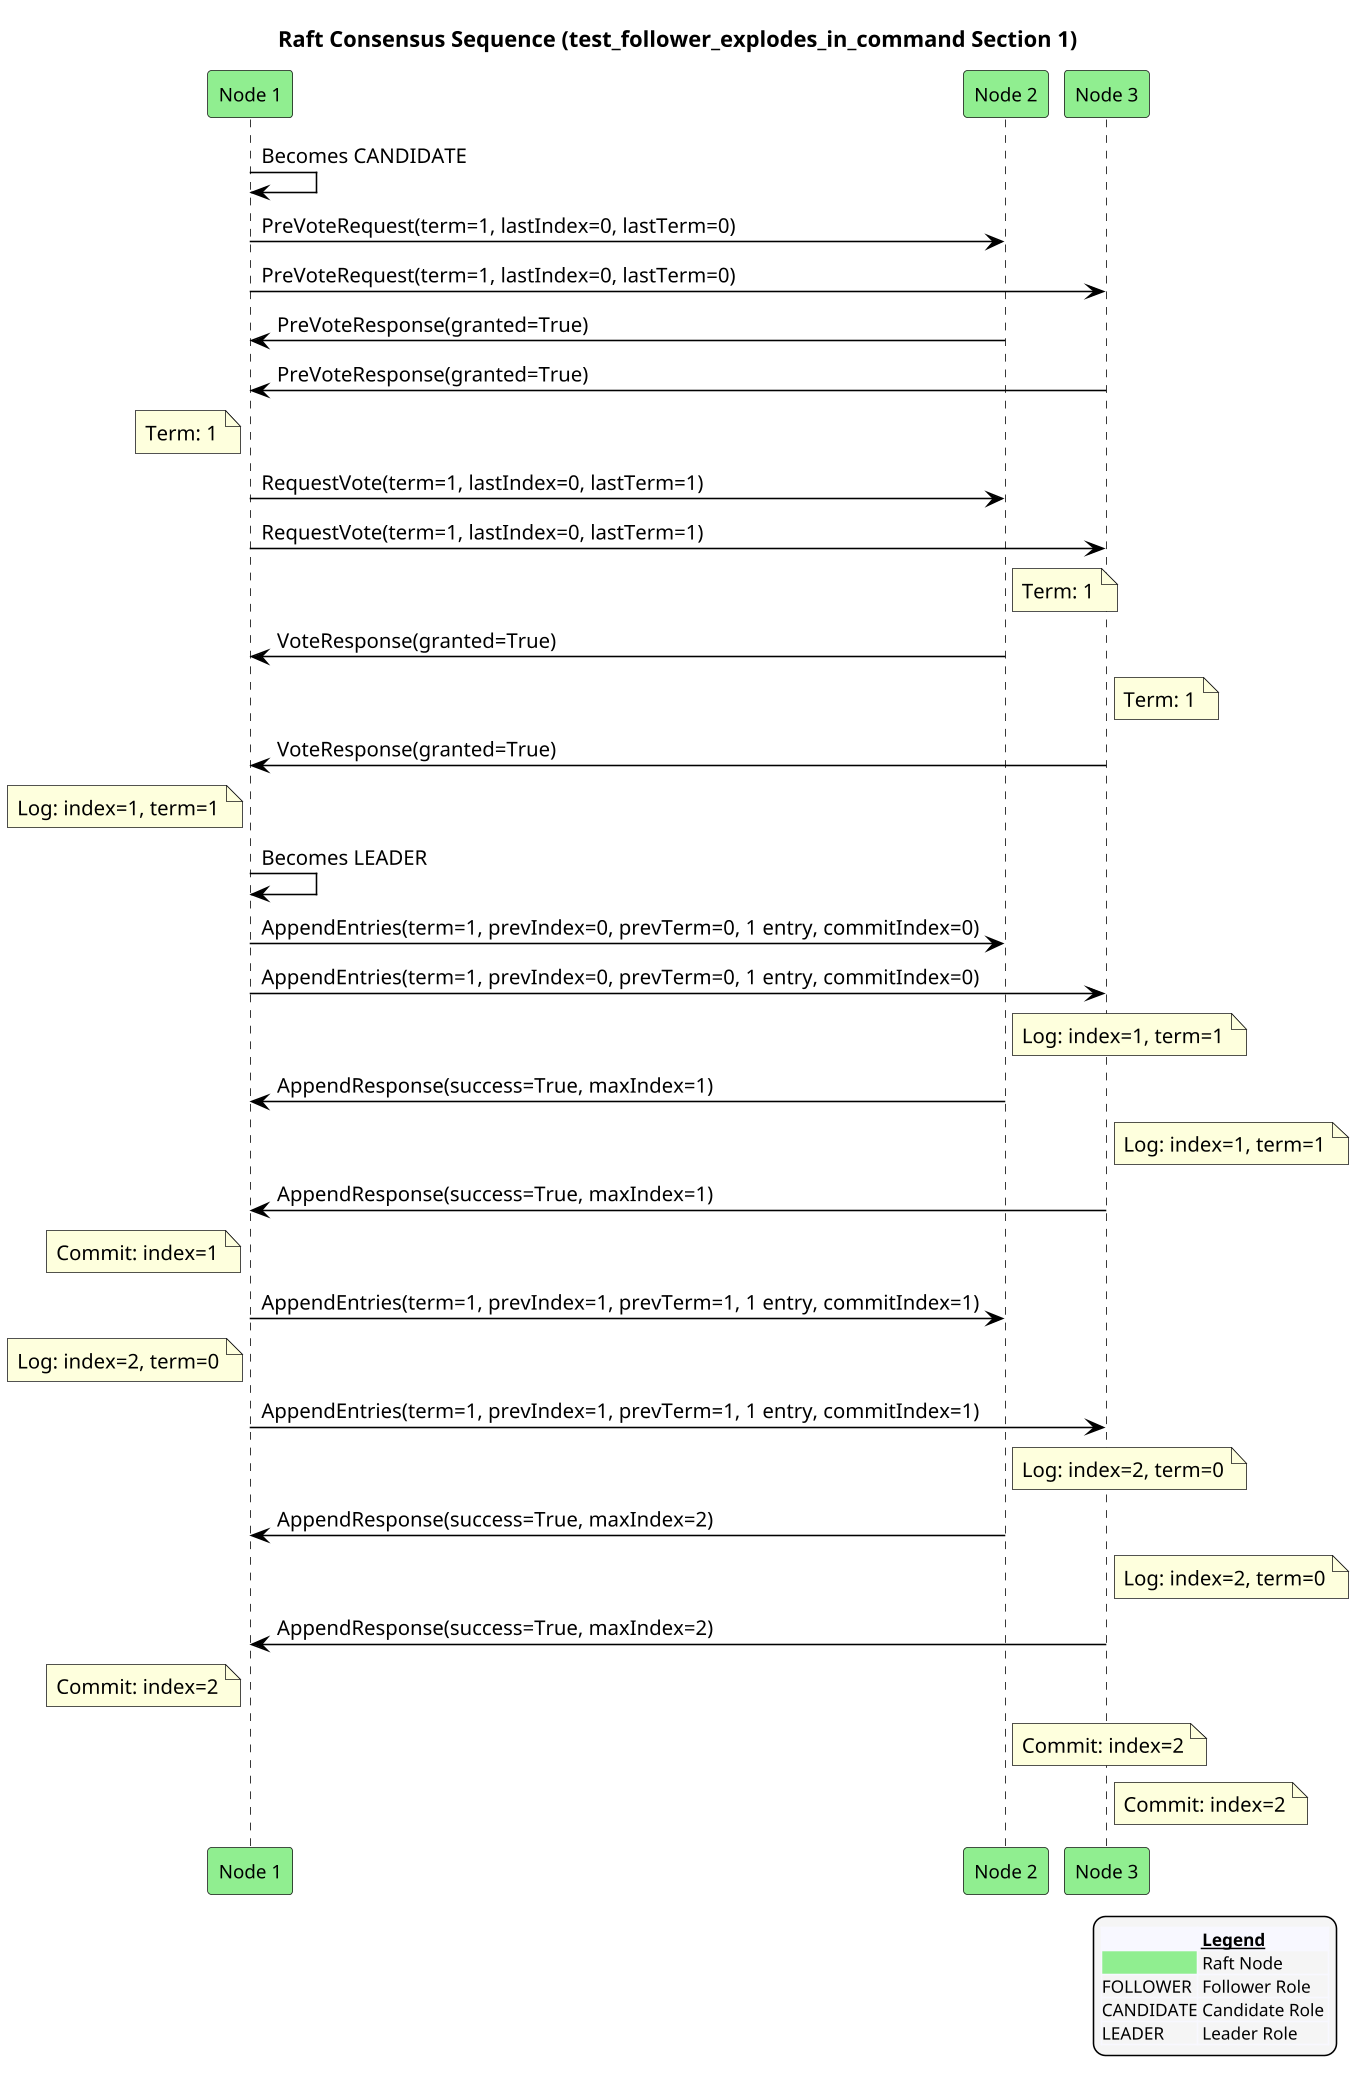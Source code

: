 @startuml
!pragma ratio 0.7
skinparam dpi 150
skinparam monochrome false
skinparam sequence {
  ArrowColor Black
  ActorBorderColor Black
  LifeLineBorderColor Black
  ParticipantFontSize 12
  Padding 10
}
skinparam legend {
  BackgroundColor #F5F5F5
  FontSize 11
}
title Raft Consensus Sequence (test_follower_explodes_in_command Section 1)

participant "Node 1" as n1 order 10 #Lightgreen
participant "Node 2" as n2 order 20 #Lightgreen
participant "Node 3" as n3 order 30 #Lightgreen
n1 -> n1: Becomes CANDIDATE
n1 -> n2: PreVoteRequest(term=1, lastIndex=0, lastTerm=0)
n1 -> n3: PreVoteRequest(term=1, lastIndex=0, lastTerm=0)
n2 -> n1: PreVoteResponse(granted=True)
n3 -> n1: PreVoteResponse(granted=True)
note left of n1: Term: 1
n1 -> n2: RequestVote(term=1, lastIndex=0, lastTerm=1)
n1 -> n3: RequestVote(term=1, lastIndex=0, lastTerm=1)
note right of n2: Term: 1
n2 -> n1: VoteResponse(granted=True)
note right of n3: Term: 1
n3 -> n1: VoteResponse(granted=True)
note left of n1: Log: index=1, term=1
n1 -> n1: Becomes LEADER
n1 -> n2: AppendEntries(term=1, prevIndex=0, prevTerm=0, 1 entry, commitIndex=0)
n1 -> n3: AppendEntries(term=1, prevIndex=0, prevTerm=0, 1 entry, commitIndex=0)
note right of n2: Log: index=1, term=1
n2 -> n1: AppendResponse(success=True, maxIndex=1)
note right of n3: Log: index=1, term=1
n3 -> n1: AppendResponse(success=True, maxIndex=1)
note left of n1: Commit: index=1
n1 -> n2: AppendEntries(term=1, prevIndex=1, prevTerm=1, 1 entry, commitIndex=1)
note left of n1: Log: index=2, term=0
n1 -> n3: AppendEntries(term=1, prevIndex=1, prevTerm=1, 1 entry, commitIndex=1)
note right of n2: Log: index=2, term=0
n2 -> n1: AppendResponse(success=True, maxIndex=2)
note right of n3: Log: index=2, term=0
n3 -> n1: AppendResponse(success=True, maxIndex=2)
note left of n1: Commit: index=2
note right of n2: Commit: index=2
note right of n3: Commit: index=2

legend right
  <#GhostWhite,#GhostWhite>|      |= __Legend__ |
  |<#Lightgreen>| Raft Node |
  |FOLLOWER| Follower Role |
  |CANDIDATE| Candidate Role |
  |LEADER| Leader Role |
endlegend
@enduml
